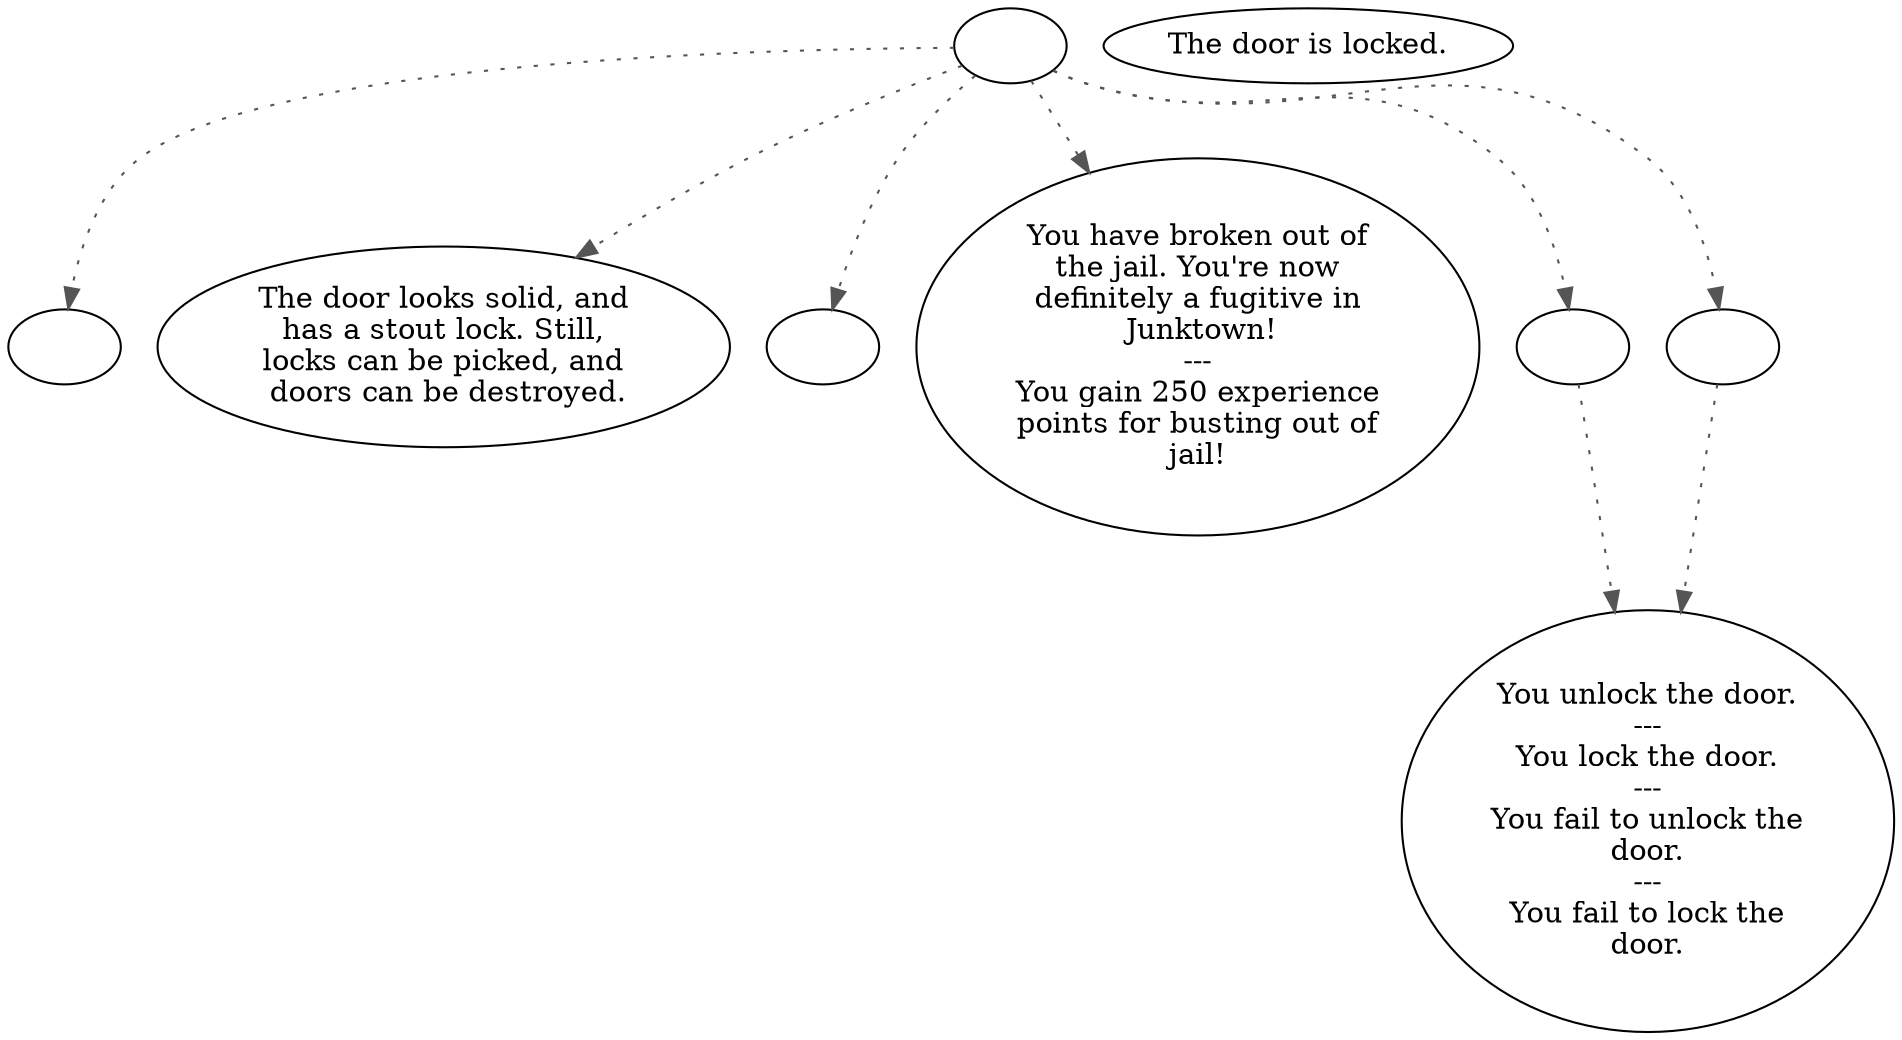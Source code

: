 digraph JUNKJAIL {
  "start" [style=filled       fillcolor="#FFFFFF"       color="#000000"]
  "start" -> "damage_p_proc" [style=dotted color="#555555"]
  "start" -> "description_p_proc" [style=dotted color="#555555"]
  "start" -> "map_enter_p_proc" [style=dotted color="#555555"]
  "start" -> "spatial_p_proc" [style=dotted color="#555555"]
  "start" -> "use_obj_on_p_proc" [style=dotted color="#555555"]
  "start" -> "use_skill_on_p_proc" [style=dotted color="#555555"]
  "start" [label=""]
  "damage_p_proc" [style=filled       fillcolor="#FFFFFF"       color="#000000"]
  "damage_p_proc" [label=""]
  "description_p_proc" [style=filled       fillcolor="#FFFFFF"       color="#000000"]
  "description_p_proc" [label="The door looks solid, and\nhas a stout lock. Still,\nlocks can be picked, and\n doors can be destroyed."]
  "map_enter_p_proc" [style=filled       fillcolor="#FFFFFF"       color="#000000"]
  "map_enter_p_proc" [label=""]
  "spatial_p_proc" [style=filled       fillcolor="#FFFFFF"       color="#000000"]
  "spatial_p_proc" [label="You have broken out of\nthe jail. You're now\ndefinitely a fugitive in\n Junktown!\n---\nYou gain 250 experience\npoints for busting out of\njail!"]
  "use_obj_on_p_proc" [style=filled       fillcolor="#FFFFFF"       color="#000000"]
  "use_obj_on_p_proc" -> "lockpicking" [style=dotted color="#555555"]
  "use_obj_on_p_proc" [label=""]
  "use_skill_on_p_proc" [style=filled       fillcolor="#FFFFFF"       color="#000000"]
  "use_skill_on_p_proc" -> "lockpicking" [style=dotted color="#555555"]
  "use_skill_on_p_proc" [label=""]
  "lockpicking" [style=filled       fillcolor="#FFFFFF"       color="#000000"]
  "lockpicking" [label="You unlock the door.\n---\nYou lock the door.\n---\nYou fail to unlock the\ndoor.\n---\nYou fail to lock the\ndoor."]
  "use_p_proc" [style=filled       fillcolor="#FFFFFF"       color="#000000"]
  "use_p_proc" [label="The door is locked."]
}